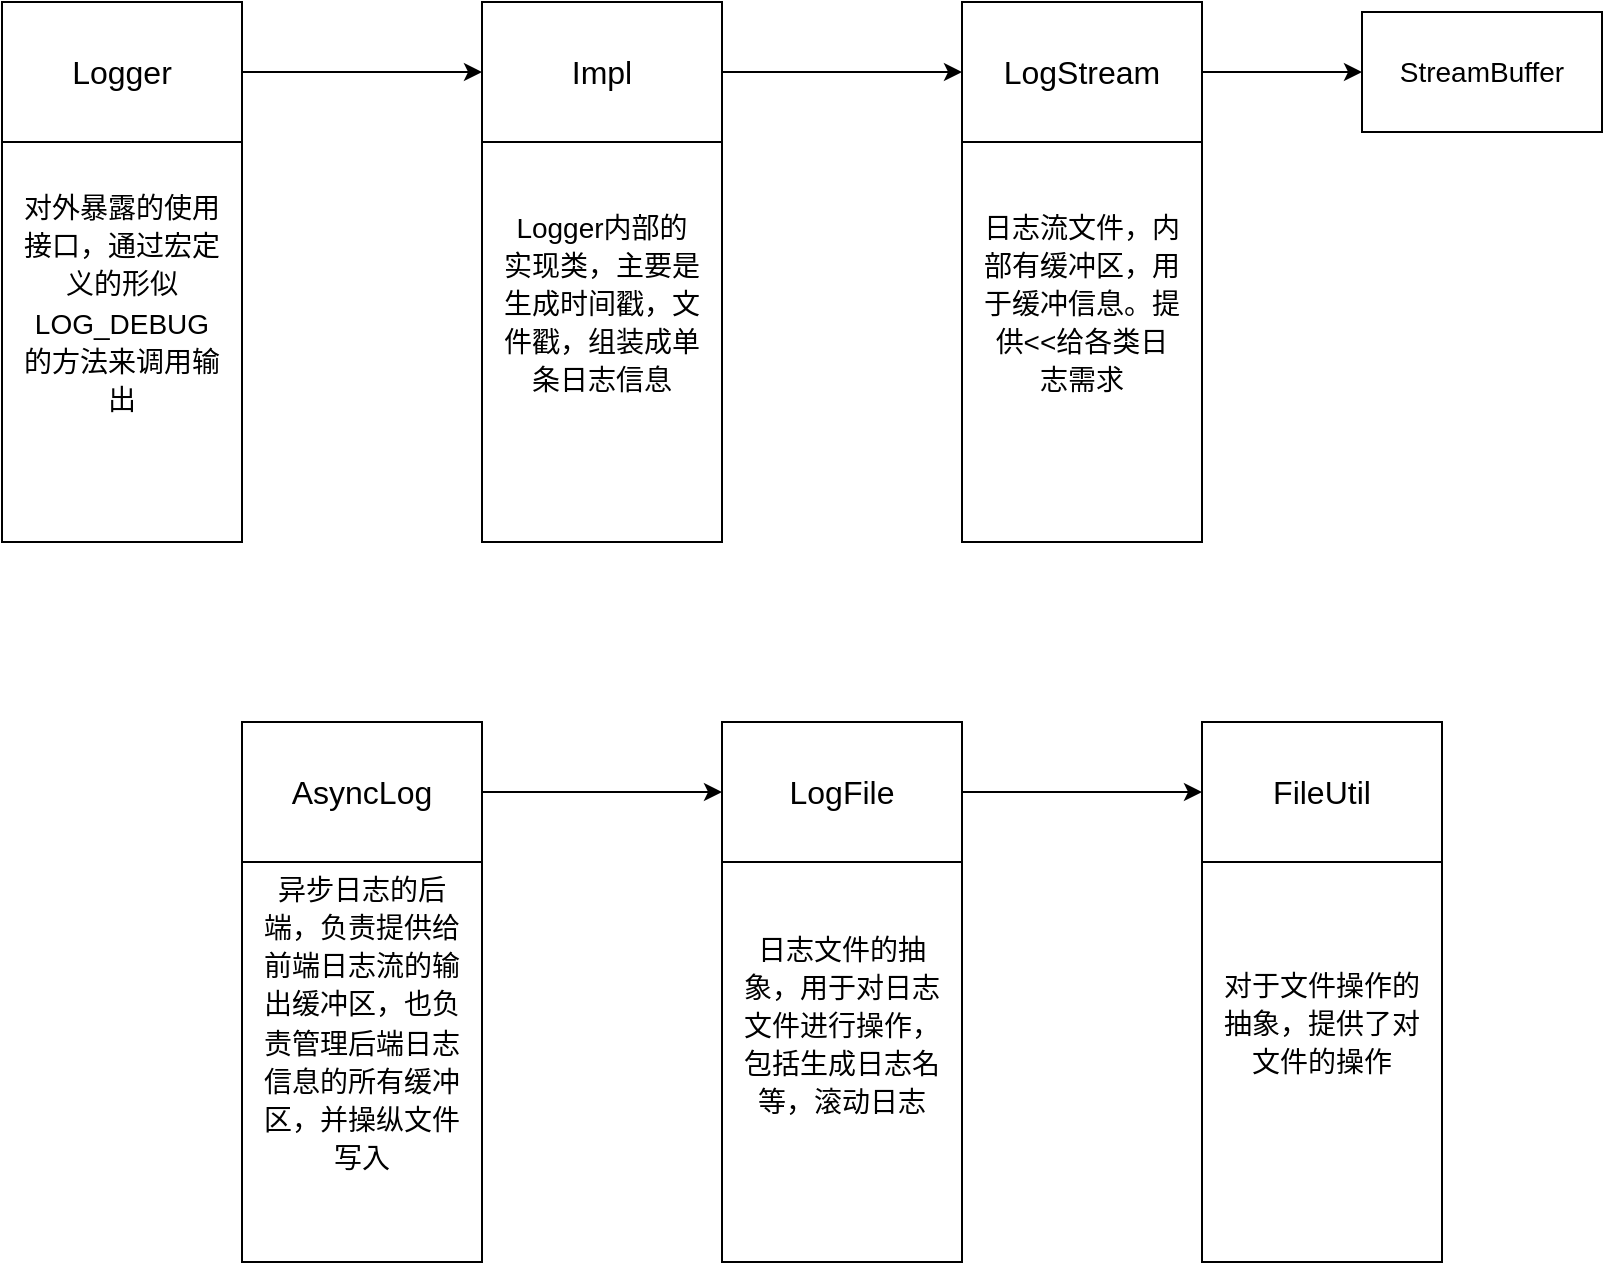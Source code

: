 <mxfile>
    <diagram id="WfirHMmG-J6QSxfVEn37" name="Page-1">
        <mxGraphModel dx="1004" dy="779" grid="1" gridSize="10" guides="1" tooltips="1" connect="1" arrows="1" fold="1" page="1" pageScale="1" pageWidth="850" pageHeight="1100" math="0" shadow="0">
            <root>
                <mxCell id="0"/>
                <mxCell id="1" parent="0"/>
                <mxCell id="3" value="" style="rounded=0;whiteSpace=wrap;html=1;fontSize=16;" vertex="1" parent="1">
                    <mxGeometry x="40" y="40" width="120" height="270" as="geometry"/>
                </mxCell>
                <mxCell id="9" style="edgeStyle=none;html=1;entryX=0;entryY=0.5;entryDx=0;entryDy=0;fontSize=14;" edge="1" parent="1" source="2" target="7">
                    <mxGeometry relative="1" as="geometry"/>
                </mxCell>
                <mxCell id="2" value="&lt;font style=&quot;font-size: 16px;&quot;&gt;Logger&lt;/font&gt;" style="rounded=0;whiteSpace=wrap;html=1;" vertex="1" parent="1">
                    <mxGeometry x="40" y="40" width="120" height="70" as="geometry"/>
                </mxCell>
                <mxCell id="4" value="&lt;font style=&quot;font-size: 14px;&quot;&gt;对外暴露的使用接口，通过宏定义的形似LOG_DEBUG的方法来调用输出&lt;/font&gt;" style="text;html=1;strokeColor=none;fillColor=none;align=center;verticalAlign=middle;whiteSpace=wrap;rounded=0;fontSize=16;" vertex="1" parent="1">
                    <mxGeometry x="50" y="110" width="100" height="160" as="geometry"/>
                </mxCell>
                <mxCell id="6" value="" style="rounded=0;whiteSpace=wrap;html=1;fontSize=16;" vertex="1" parent="1">
                    <mxGeometry x="280" y="40" width="120" height="270" as="geometry"/>
                </mxCell>
                <mxCell id="13" style="edgeStyle=none;html=1;entryX=0;entryY=0.5;entryDx=0;entryDy=0;fontSize=14;" edge="1" parent="1" source="7" target="11">
                    <mxGeometry relative="1" as="geometry"/>
                </mxCell>
                <mxCell id="7" value="&lt;font style=&quot;font-size: 16px;&quot;&gt;Impl&lt;/font&gt;" style="rounded=0;whiteSpace=wrap;html=1;" vertex="1" parent="1">
                    <mxGeometry x="280" y="40" width="120" height="70" as="geometry"/>
                </mxCell>
                <mxCell id="8" value="&lt;font style=&quot;font-size: 14px;&quot;&gt;Logger内部的实现类，主要是生成时间戳，文件戳，组装成单条日志信息&lt;/font&gt;" style="text;html=1;strokeColor=none;fillColor=none;align=center;verticalAlign=middle;whiteSpace=wrap;rounded=0;fontSize=16;" vertex="1" parent="1">
                    <mxGeometry x="290" y="110" width="100" height="160" as="geometry"/>
                </mxCell>
                <mxCell id="10" value="" style="rounded=0;whiteSpace=wrap;html=1;fontSize=16;" vertex="1" parent="1">
                    <mxGeometry x="520" y="40" width="120" height="270" as="geometry"/>
                </mxCell>
                <mxCell id="15" style="edgeStyle=none;html=1;entryX=0;entryY=0.5;entryDx=0;entryDy=0;fontSize=14;" edge="1" parent="1" source="11" target="14">
                    <mxGeometry relative="1" as="geometry"/>
                </mxCell>
                <mxCell id="11" value="&lt;font style=&quot;font-size: 16px;&quot;&gt;LogStream&lt;/font&gt;" style="rounded=0;whiteSpace=wrap;html=1;" vertex="1" parent="1">
                    <mxGeometry x="520" y="40" width="120" height="70" as="geometry"/>
                </mxCell>
                <mxCell id="12" value="&lt;span style=&quot;font-size: 14px;&quot;&gt;日志流文件，内部有缓冲区，用于缓冲信息。提供&amp;lt;&amp;lt;给各类日志需求&lt;/span&gt;" style="text;html=1;strokeColor=none;fillColor=none;align=center;verticalAlign=middle;whiteSpace=wrap;rounded=0;fontSize=16;" vertex="1" parent="1">
                    <mxGeometry x="530" y="110" width="100" height="160" as="geometry"/>
                </mxCell>
                <mxCell id="14" value="StreamBuffer" style="rounded=0;whiteSpace=wrap;html=1;fontSize=14;" vertex="1" parent="1">
                    <mxGeometry x="720" y="45" width="120" height="60" as="geometry"/>
                </mxCell>
                <mxCell id="17" value="" style="rounded=0;whiteSpace=wrap;html=1;fontSize=16;" vertex="1" parent="1">
                    <mxGeometry x="640" y="400" width="120" height="270" as="geometry"/>
                </mxCell>
                <mxCell id="18" value="&lt;font style=&quot;font-size: 16px;&quot;&gt;FileUtil&lt;/font&gt;" style="rounded=0;whiteSpace=wrap;html=1;" vertex="1" parent="1">
                    <mxGeometry x="640" y="400" width="120" height="70" as="geometry"/>
                </mxCell>
                <mxCell id="19" value="&lt;span style=&quot;font-size: 14px;&quot;&gt;对于文件操作的抽象，提供了对文件的操作&lt;/span&gt;" style="text;html=1;strokeColor=none;fillColor=none;align=center;verticalAlign=middle;whiteSpace=wrap;rounded=0;fontSize=16;" vertex="1" parent="1">
                    <mxGeometry x="650" y="470" width="100" height="160" as="geometry"/>
                </mxCell>
                <mxCell id="20" value="" style="rounded=0;whiteSpace=wrap;html=1;fontSize=16;" vertex="1" parent="1">
                    <mxGeometry x="400" y="400" width="120" height="270" as="geometry"/>
                </mxCell>
                <mxCell id="23" style="edgeStyle=none;html=1;entryX=0;entryY=0.5;entryDx=0;entryDy=0;fontSize=14;" edge="1" parent="1" source="21" target="18">
                    <mxGeometry relative="1" as="geometry"/>
                </mxCell>
                <mxCell id="21" value="&lt;font style=&quot;font-size: 16px;&quot;&gt;LogFile&lt;/font&gt;" style="rounded=0;whiteSpace=wrap;html=1;" vertex="1" parent="1">
                    <mxGeometry x="400" y="400" width="120" height="70" as="geometry"/>
                </mxCell>
                <mxCell id="22" value="&lt;span style=&quot;font-size: 14px;&quot;&gt;日志文件的抽象，用于对日志文件进行操作，包括生成日志名等，滚动日志&lt;/span&gt;" style="text;html=1;strokeColor=none;fillColor=none;align=center;verticalAlign=middle;whiteSpace=wrap;rounded=0;fontSize=16;" vertex="1" parent="1">
                    <mxGeometry x="410" y="471" width="100" height="160" as="geometry"/>
                </mxCell>
                <mxCell id="24" value="" style="rounded=0;whiteSpace=wrap;html=1;fontSize=16;" vertex="1" parent="1">
                    <mxGeometry x="160" y="400" width="120" height="270" as="geometry"/>
                </mxCell>
                <mxCell id="27" style="edgeStyle=none;html=1;entryX=0;entryY=0.5;entryDx=0;entryDy=0;fontSize=14;" edge="1" parent="1" source="25" target="21">
                    <mxGeometry relative="1" as="geometry"/>
                </mxCell>
                <mxCell id="25" value="&lt;font style=&quot;font-size: 16px;&quot;&gt;AsyncLog&lt;/font&gt;" style="rounded=0;whiteSpace=wrap;html=1;" vertex="1" parent="1">
                    <mxGeometry x="160" y="400" width="120" height="70" as="geometry"/>
                </mxCell>
                <mxCell id="26" value="&lt;font style=&quot;font-size: 14px;&quot;&gt;异步日志的后端，负责提供给前端日志流的输出缓冲区，也负责管理后端日志信息的所有缓冲区，并操纵文件写入&lt;/font&gt;" style="text;html=1;strokeColor=none;fillColor=none;align=center;verticalAlign=middle;whiteSpace=wrap;rounded=0;fontSize=16;" vertex="1" parent="1">
                    <mxGeometry x="170" y="470" width="100" height="160" as="geometry"/>
                </mxCell>
            </root>
        </mxGraphModel>
    </diagram>
</mxfile>